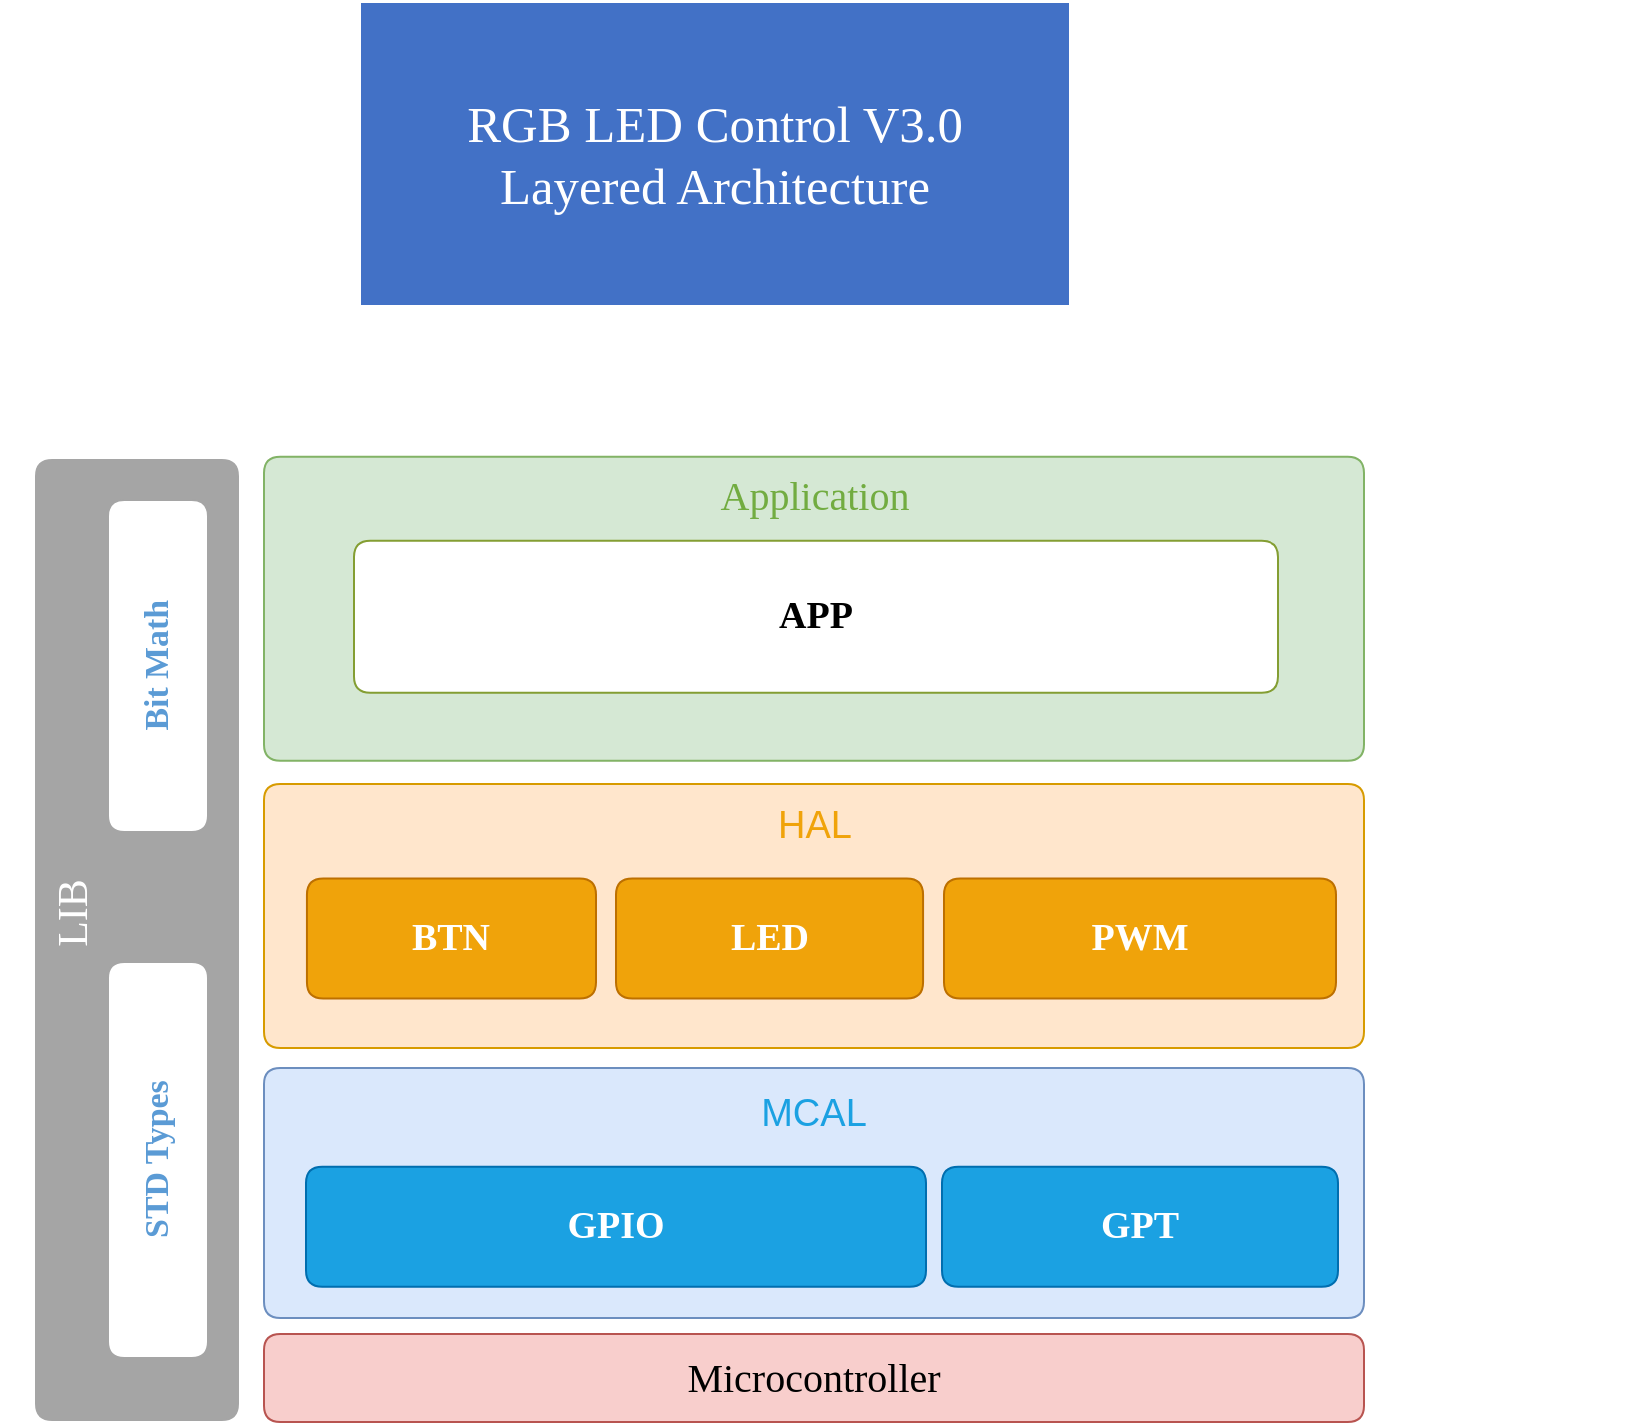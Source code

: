 <mxfile version="21.5.0" type="device">
  <diagram name="Page-1" id="jOTbS239regMLlkqWPYL">
    <mxGraphModel dx="1450" dy="2221" grid="0" gridSize="10" guides="1" tooltips="1" connect="1" arrows="1" fold="1" page="0" pageScale="1" pageWidth="850" pageHeight="1100" math="0" shadow="0">
      <root>
        <mxCell id="0" />
        <mxCell id="1" parent="0" />
        <mxCell id="x1LBng_5WOXiY_3KLzgl-1" value="&lt;font style=&quot;font-weight: normal; font-size: 20px;&quot; color=&quot;#000000&quot;&gt;Microcontroller&lt;/font&gt;" style="vsdxID=95;fillColor=#f8cecc;shape=stencil(nZCxDsIwDES/xitKk6V7KT/AF0TUEIuQVGmgwNeT9kCqOjB0s++efdKRaQZneyathpzilUfpsiOzJ60lOE6Sy0SmJdOcY+JLivfQYe9tIbWaFe5wU020VjadjvJmaPWu0jV0HN7iYwp8wlawXt8HCvsBqJewQH/mJvgPuhFcxZdhrgRlifdodOmvKywS6jftBw==);strokeColor=#b85450;spacingTop=-1;spacingBottom=-1;spacingLeft=-1;spacingRight=-1;points=[[0,0.75,0],[0,0.5,0],[0,0.25,0],[0.25,0,0],[0.5,0,0],[0.75,0,0],[1,0.25,0],[1,0.5,0],[1,0.75,0],[0.75,1,0],[0.5,1,0],[0.25,1,0]];labelBackgroundColor=none;rounded=1;html=1;whiteSpace=wrap;fontFamily=Calibri;fontSize=19;fontStyle=1;fontColor=#FFFFFF;" parent="1" vertex="1">
          <mxGeometry x="-65" y="-645" width="550" height="44" as="geometry" />
        </mxCell>
        <UserObject label="" BpmnName="MCAL" tags="Flowchart" id="x1LBng_5WOXiY_3KLzgl-2">
          <mxCell style="vsdxID=815;fillColor=none;gradientColor=none;strokeColor=none;spacingTop=-1;spacingBottom=-1;spacingLeft=-1;spacingRight=-1;points=[[0,0.75,0],[0,0.5,0],[0,0.25,0],[0.25,0,0],[0.5,0,0],[0.75,0,0],[1,0.25,0],[1,0.5,0],[1,0.75,0],[0.75,1,0],[0.5,1,0],[0.25,1,0]];labelBackgroundColor=none;rounded=1;html=1;whiteSpace=wrap;fontFamily=Calibri;fontSize=19;fontStyle=1;fontColor=#FFFFFF;" parent="1" vertex="1">
            <mxGeometry x="-65" y="-778" width="649.0" height="125" as="geometry" />
          </mxCell>
        </UserObject>
        <mxCell id="x1LBng_5WOXiY_3KLzgl-3" style="vsdxID=816;fillColor=#dae8fc;shape=stencil(nZCxDsIwDES/xitKk6V7KT/AF0TUEIuQVGmgwNeT9kCqOjB0s++efdKRaQZneyathpzilUfpsiOzJ60lOE6Sy0SmJdOcY+JLivfQYe9tIbWaFe5wU020VjadjvJmaPWu0jV0HN7iYwp8wlawXt8HCvsBqJewQH/mJvgPuhFcxZdhrgRlifdodOmvKywS6jftBw==);strokeColor=#6c8ebf;spacingTop=-1;spacingBottom=-1;spacingLeft=-1;spacingRight=-1;points=[[0,0.75,0],[0,0.5,0],[0,0.25,0],[0.25,0,0],[0.5,0,0],[0.75,0,0],[1,0.25,0],[1,0.5,0],[1,0.75,0],[0.75,1,0],[0.5,1,0],[0.25,1,0]];labelBackgroundColor=none;rounded=1;html=1;whiteSpace=wrap;fontFamily=Calibri;fontSize=19;fontStyle=1;fontColor=#FFFFFF;" parent="x1LBng_5WOXiY_3KLzgl-2" vertex="1">
          <mxGeometry width="550" height="125" as="geometry" />
        </mxCell>
        <mxCell id="x1LBng_5WOXiY_3KLzgl-4" value="&lt;div style=&quot;font-size: 19px;&quot;&gt;&lt;/div&gt;" style="verticalAlign=middle;align=center;overflow=width;vsdxID=820;fillColor=none;gradientColor=none;strokeColor=none;strokeWidth=2;spacingTop=-3;spacingBottom=-3;spacingLeft=-3;spacingRight=-3;points=[[0,0.75,0],[0,0.5,0],[0,0.25,0],[0.25,0,0],[0.5,0,0],[0.75,0,0],[1,0.25,0],[1,0.5,0],[1,0.75,0],[0.75,1,0],[0.5,1,0],[0.25,1,0]];labelBackgroundColor=none;rounded=0;html=1;whiteSpace=wrap;fontFamily=Calibri;fontSize=19;fontStyle=1;fontColor=#FFFFFF;" parent="x1LBng_5WOXiY_3KLzgl-2" vertex="1">
          <mxGeometry x="275.996" y="109.375" width="15.942" height="12.5" as="geometry" />
        </mxCell>
        <mxCell id="x1LBng_5WOXiY_3KLzgl-5" value="&lt;div style=&quot;font-size: 19px;&quot;&gt;&lt;/div&gt;" style="verticalAlign=middle;align=center;overflow=width;vsdxID=828;fillColor=none;gradientColor=none;strokeColor=none;spacingTop=-1;spacingBottom=-1;spacingLeft=-1;spacingRight=-1;points=[[0,0.75,0],[0,0.5,0],[0,0.25,0],[0.25,0,0],[0.5,0,0],[0.75,0,0],[1,0.25,0],[1,0.5,0],[1,0.75,0],[0.75,1,0],[0.5,1,0],[0.25,1,0]];labelBackgroundColor=none;rounded=0;html=1;whiteSpace=wrap;fontFamily=Calibri;fontSize=19;fontStyle=1;fontColor=#FFFFFF;" parent="x1LBng_5WOXiY_3KLzgl-2" vertex="1">
          <mxGeometry x="4.982" y="3.906" width="13.949" height="10.938" as="geometry" />
        </mxCell>
        <mxCell id="x1LBng_5WOXiY_3KLzgl-6" value="&lt;div style=&quot;font-size: 19px;&quot;&gt;&lt;font style=&quot;font-size: 19px; direction: ltr; letter-spacing: 0px; line-height: 120%; opacity: 1;&quot;&gt;MCAL&lt;br style=&quot;font-size: 19px;&quot;&gt;&lt;/font&gt;&lt;/div&gt;" style="text;vsdxID=815;fillColor=none;gradientColor=none;strokeColor=none;spacingTop=-1;spacingBottom=-1;spacingLeft=-1;spacingRight=-1;points=[[0,0.75,0],[0,0.5,0],[0,0.25,0],[0.25,0,0],[0.5,0,0],[0.75,0,0],[1,0.25,0],[1,0.5,0],[1,0.75,0],[0.75,1,0],[0.5,1,0],[0.25,1,0]];labelBackgroundColor=none;rounded=1;html=1;whiteSpace=wrap;verticalAlign=top;align=center;overflow=width;;html=1;fontFamily=Calibri;fontSize=19;fontStyle=1;fontColor=#FFFFFF;" parent="x1LBng_5WOXiY_3KLzgl-2" vertex="1">
          <mxGeometry x="6.327" y="6.352" width="550.448" as="geometry" />
        </mxCell>
        <mxCell id="x1LBng_5WOXiY_3KLzgl-7" value="&lt;font style=&quot;font-size: 19px;&quot;&gt;MCAL&lt;/font&gt;" style="text;strokeColor=none;align=center;fillColor=none;html=1;verticalAlign=middle;whiteSpace=wrap;rounded=0;fontSize=16;fontColor=#1ba1e2;" parent="x1LBng_5WOXiY_3KLzgl-2" vertex="1">
          <mxGeometry x="245.105" y="10.938" width="59.783" height="23.438" as="geometry" />
        </mxCell>
        <UserObject label="" BpmnName="DIO" tags="Flowchart" id="x1LBng_5WOXiY_3KLzgl-43">
          <mxCell style="vsdxID=356;fillColor=none;gradientColor=none;strokeColor=none;spacingTop=-1;spacingBottom=-1;spacingLeft=-1;spacingRight=-1;points=[[0,0.75,0],[0,0.5,0],[0,0.25,0],[0.25,0,0],[0.5,0,0],[0.75,0,0],[1,0.25,0],[1,0.5,0],[1,0.75,0],[0.75,1,0],[0.5,1,0],[0.25,1,0]];labelBackgroundColor=none;rounded=1;html=1;whiteSpace=wrap;fontFamily=Calibri;fontSize=19;fontStyle=1;fontColor=#FFFFFF;" parent="x1LBng_5WOXiY_3KLzgl-2" vertex="1">
            <mxGeometry x="21" y="49.37" width="310" height="60" as="geometry" />
          </mxCell>
        </UserObject>
        <mxCell id="x1LBng_5WOXiY_3KLzgl-44" value="GPIO" style="vsdxID=357;fillColor=#1ba1e2;shape=stencil(nZCxDsIwDES/xitKk6V7KT/AF0TUEIuQVGmgwNeT9kCqOjB0s++efdKRaQZneyathpzilUfpsiOzJ60lOE6Sy0SmJdOcY+JLivfQYe9tIbWaFe5wU020VjadjvJmaPWu0jV0HN7iYwp8wlawXt8HCvsBqJewQH/mJvgPuhFcxZdhrgRlifdodOmvKywS6jftBw==);strokeColor=#006EAF;spacingTop=-1;spacingBottom=-1;spacingLeft=-1;spacingRight=-1;points=[[0,0.75,0],[0,0.5,0],[0,0.25,0],[0.25,0,0],[0.5,0,0],[0.75,0,0],[1,0.25,0],[1,0.5,0],[1,0.75,0],[0.75,1,0],[0.5,1,0],[0.25,1,0]];labelBackgroundColor=none;rounded=1;html=1;whiteSpace=wrap;fontColor=#FFFFFF;fontFamily=Calibri;fontSize=19;fontStyle=1" parent="x1LBng_5WOXiY_3KLzgl-43" vertex="1">
          <mxGeometry width="310.0" height="60" as="geometry" />
        </mxCell>
        <mxCell id="x1LBng_5WOXiY_3KLzgl-45" value="&lt;div style=&quot;font-size: 19px;&quot;&gt;&lt;/div&gt;" style="verticalAlign=middle;align=center;overflow=width;vsdxID=361;fillColor=none;gradientColor=none;strokeColor=none;strokeWidth=2;spacingTop=-3;spacingBottom=-3;spacingLeft=-3;spacingRight=-3;points=[[0,0.75,0],[0,0.5,0],[0,0.25,0],[0.25,0,0],[0.5,0,0],[0.75,0,0],[1,0.25,0],[1,0.5,0],[1,0.75,0],[0.75,1,0],[0.5,1,0],[0.25,1,0]];labelBackgroundColor=none;rounded=0;html=1;whiteSpace=wrap;fontFamily=Calibri;fontSize=19;fontStyle=1;fontColor=#FFFFFF;" parent="x1LBng_5WOXiY_3KLzgl-43" vertex="1">
          <mxGeometry x="156.36" y="44.211" width="21.754" height="12.632" as="geometry" />
        </mxCell>
        <mxCell id="x1LBng_5WOXiY_3KLzgl-46" value="&lt;div style=&quot;font-size: 19px;&quot;&gt;&lt;/div&gt;" style="verticalAlign=middle;align=center;overflow=width;vsdxID=369;fillColor=none;gradientColor=none;strokeColor=none;spacingTop=-1;spacingBottom=-1;spacingLeft=-1;spacingRight=-1;points=[[0,0.75,0],[0,0.5,0],[0,0.25,0],[0.25,0,0],[0.5,0,0],[0.75,0,0],[1,0.25,0],[1,0.5,0],[1,0.75,0],[0.75,1,0],[0.5,1,0],[0.25,1,0]];labelBackgroundColor=none;rounded=0;html=1;whiteSpace=wrap;fontFamily=Calibri;fontSize=19;fontStyle=1;fontColor=#FFFFFF;" parent="x1LBng_5WOXiY_3KLzgl-43" vertex="1">
          <mxGeometry x="6.798" y="3.947" width="19.035" height="11.053" as="geometry" />
        </mxCell>
        <mxCell id="x1LBng_5WOXiY_3KLzgl-47" value="&lt;div style=&quot;font-size: 19px;&quot;&gt;&lt;font style=&quot;font-size: 19px; direction: ltr; letter-spacing: 0px; line-height: 120%; opacity: 1;&quot;&gt;&lt;span style=&quot;font-size: 19px;&quot;&gt;DIO&lt;br style=&quot;font-size: 19px;&quot;&gt;&lt;/span&gt;&lt;/font&gt;&lt;/div&gt;" style="text;vsdxID=356;fillColor=none;gradientColor=none;strokeColor=none;spacingTop=-1;spacingBottom=-1;spacingLeft=-1;spacingRight=-1;points=[[0,0.75,0],[0,0.5,0],[0,0.25,0],[0.25,0,0],[0.5,0,0],[0.75,0,0],[1,0.25,0],[1,0.5,0],[1,0.75,0],[0.75,1,0],[0.5,1,0],[0.25,1,0]];labelBackgroundColor=none;rounded=1;html=1;whiteSpace=wrap;verticalAlign=middle;align=center;overflow=width;;html=1;fontFamily=Calibri;fontSize=19;fontStyle=1;fontColor=#FFFFFF;" parent="x1LBng_5WOXiY_3KLzgl-43" vertex="1">
          <mxGeometry y="29.921" width="310.816" as="geometry" />
        </mxCell>
        <mxCell id="MTzdSlFnS4zeZxhy0lrs-1" value="GPT" style="vsdxID=357;fillColor=#1ba1e2;shape=stencil(nZCxDsIwDES/xitKk6V7KT/AF0TUEIuQVGmgwNeT9kCqOjB0s++efdKRaQZneyathpzilUfpsiOzJ60lOE6Sy0SmJdOcY+JLivfQYe9tIbWaFe5wU020VjadjvJmaPWu0jV0HN7iYwp8wlawXt8HCvsBqJewQH/mJvgPuhFcxZdhrgRlifdodOmvKywS6jftBw==);strokeColor=#006EAF;spacingTop=-1;spacingBottom=-1;spacingLeft=-1;spacingRight=-1;points=[[0,0.75,0],[0,0.5,0],[0,0.25,0],[0.25,0,0],[0.5,0,0],[0.75,0,0],[1,0.25,0],[1,0.5,0],[1,0.75,0],[0.75,1,0],[0.5,1,0],[0.25,1,0]];labelBackgroundColor=none;rounded=1;html=1;whiteSpace=wrap;fontColor=#FFFFFF;fontFamily=Calibri;fontSize=19;fontStyle=1" parent="x1LBng_5WOXiY_3KLzgl-2" vertex="1">
          <mxGeometry x="339" y="49.38" width="198" height="60" as="geometry" />
        </mxCell>
        <UserObject label="&lt;div style=&quot;font-size: 1px&quot;&gt;&lt;font style=&quot;font-size:25.4px;font-family:Calibri;color:#ffffff;direction:ltr;letter-spacing:0px;line-height:120%;opacity:1&quot;&gt;RGB LED Control V3.0&lt;/font&gt;&lt;/div&gt;&lt;div style=&quot;font-size: 1px&quot;&gt;&lt;font style=&quot;font-size:25.4px;font-family:Calibri;color:#ffffff;direction:ltr;letter-spacing:0px;line-height:120%;opacity:1&quot;&gt;Layered Architecture&lt;/font&gt;&lt;/div&gt;" tags="Background" id="x1LBng_5WOXiY_3KLzgl-8">
          <mxCell style="verticalAlign=middle;align=center;overflow=width;vsdxID=47;fillColor=#4271c6;gradientColor=none;shape=stencil(nZBLDoAgDERP0z3SIyjew0SURgSD+Lu9kMZoXLhwN9O+tukAlrNpJg1SzDH4QW/URgNYgZTkjA4UkwJUgGXng+6DX1zLfmoymdXo17xh5zmRJ6Q42BWCfc2oJfdAr+Yv+AP9Cb7OJ3H/2JG1HNGz/84klThPVCc=);strokeColor=#ffffff;points=[];labelBackgroundColor=none;rounded=0;html=1;whiteSpace=wrap;" parent="1" vertex="1">
            <mxGeometry x="-17" y="-1311" width="355" height="152" as="geometry" />
          </mxCell>
        </UserObject>
        <UserObject label="" BpmnName="Application" tags="Flowchart" id="x1LBng_5WOXiY_3KLzgl-9">
          <mxCell style="vsdxID=71;fillColor=none;gradientColor=none;strokeColor=none;spacingTop=-1;spacingBottom=-1;spacingLeft=-1;spacingRight=-1;points=[[0,0.75,0],[0,0.5,0],[0,0.25,0],[0.25,0,0],[0.5,0,0],[0.75,0,0],[1,0.25,0],[1,0.5,0],[1,0.75,0],[0.75,1,0],[0.5,1,0],[0.25,1,0]];labelBackgroundColor=none;rounded=1;html=1;whiteSpace=wrap;fontFamily=Calibri;fontSize=19;fontStyle=1;fontColor=#FFFFFF;" parent="1" vertex="1">
            <mxGeometry x="-65" y="-1083.6" width="550" height="152" as="geometry" />
          </mxCell>
        </UserObject>
        <mxCell id="x1LBng_5WOXiY_3KLzgl-10" style="vsdxID=72;fillColor=#d5e8d4;shape=stencil(nZCxDsIwDES/xitKk6V7KT/AF0TUEIuQVGmgwNeT9kCqOjB0s++efdKRaQZneyathpzilUfpsiOzJ60lOE6Sy0SmJdOcY+JLivfQYe9tIbWaFe5wU020VjadjvJmaPWu0jV0HN7iYwp8wlawXt8HCvsBqJewQH/mJvgPuhFcxZdhrgRlifdodOmvKywS6jftBw==);strokeColor=#82b366;spacingTop=-1;spacingBottom=-1;spacingLeft=-1;spacingRight=-1;points=[[0,0.75,0],[0,0.5,0],[0,0.25,0],[0.25,0,0],[0.5,0,0],[0.75,0,0],[1,0.25,0],[1,0.5,0],[1,0.75,0],[0.75,1,0],[0.5,1,0],[0.25,1,0]];labelBackgroundColor=none;rounded=1;html=1;whiteSpace=wrap;fontFamily=Calibri;fontSize=19;fontStyle=1;fontColor=#FFFFFF;" parent="x1LBng_5WOXiY_3KLzgl-9" vertex="1">
          <mxGeometry width="550" height="152" as="geometry" />
        </mxCell>
        <mxCell id="x1LBng_5WOXiY_3KLzgl-11" value="&lt;div style=&quot;font-size: 19px;&quot;&gt;&lt;/div&gt;" style="verticalAlign=middle;align=center;overflow=width;vsdxID=76;fillColor=none;gradientColor=none;strokeColor=none;strokeWidth=2;spacingTop=-3;spacingBottom=-3;spacingLeft=-3;spacingRight=-3;points=[[0,0.75,0],[0,0.5,0],[0,0.25,0],[0.25,0,0],[0.5,0,0],[0.75,0,0],[1,0.25,0],[1,0.5,0],[1,0.75,0],[0.75,1,0],[0.5,1,0],[0.25,1,0]];labelBackgroundColor=none;rounded=0;html=1;whiteSpace=wrap;fontFamily=Calibri;fontSize=19;fontStyle=1;fontColor=#FFFFFF;" parent="x1LBng_5WOXiY_3KLzgl-9" vertex="1">
          <mxGeometry x="275.996" y="132" width="15.942" height="16" as="geometry" />
        </mxCell>
        <mxCell id="x1LBng_5WOXiY_3KLzgl-12" value="&lt;div style=&quot;font-size: 19px;&quot;&gt;&lt;/div&gt;" style="verticalAlign=middle;align=center;overflow=width;vsdxID=84;fillColor=none;gradientColor=none;strokeColor=none;spacingTop=-1;spacingBottom=-1;spacingLeft=-1;spacingRight=-1;points=[[0,0.75,0],[0,0.5,0],[0,0.25,0],[0.25,0,0],[0.5,0,0],[0.75,0,0],[1,0.25,0],[1,0.5,0],[1,0.75,0],[0.75,1,0],[0.5,1,0],[0.25,1,0]];labelBackgroundColor=none;rounded=0;html=1;whiteSpace=wrap;fontFamily=Calibri;fontSize=19;fontStyle=1;fontColor=#FFFFFF;" parent="x1LBng_5WOXiY_3KLzgl-9" vertex="1">
          <mxGeometry x="4.982" y="5" width="13.949" height="14" as="geometry" />
        </mxCell>
        <mxCell id="x1LBng_5WOXiY_3KLzgl-13" value="&lt;div style=&quot;font-size: 19px;&quot;&gt;&lt;font style=&quot;font-size: 19px; direction: ltr; letter-spacing: 0px; line-height: 120%; opacity: 1;&quot;&gt;Application&lt;br style=&quot;font-size: 19px;&quot;&gt;&lt;/font&gt;&lt;/div&gt;" style="text;vsdxID=71;fillColor=none;gradientColor=none;strokeColor=none;spacingTop=-1;spacingBottom=-1;spacingLeft=-1;spacingRight=-1;points=[[0,0.75,0],[0,0.5,0],[0,0.25,0],[0.25,0,0],[0.5,0,0],[0.75,0,0],[1,0.25,0],[1,0.5,0],[1,0.75,0],[0.75,1,0],[0.5,1,0],[0.25,1,0]];labelBackgroundColor=none;rounded=1;html=1;whiteSpace=wrap;verticalAlign=top;align=center;overflow=width;;html=1;fontFamily=Calibri;fontSize=19;fontStyle=1;fontColor=#FFFFFF;" parent="x1LBng_5WOXiY_3KLzgl-9" vertex="1">
          <mxGeometry y="-0.4" width="550.448" as="geometry" />
        </mxCell>
        <mxCell id="x1LBng_5WOXiY_3KLzgl-14" value="&lt;font color=&quot;#72ac41&quot; style=&quot;font-size: 20px; font-weight: normal;&quot;&gt;Application&lt;/font&gt;" style="text;strokeColor=none;fillColor=none;html=1;align=center;verticalAlign=middle;whiteSpace=wrap;rounded=0;fontSize=19;fontColor=#FFFFFF;fontFamily=Calibri;fontStyle=1" parent="x1LBng_5WOXiY_3KLzgl-9" vertex="1">
          <mxGeometry x="224.683" y="5" width="100.634" height="30" as="geometry" />
        </mxCell>
        <UserObject label="" BpmnName="ECUAL" tags="Flowchart" id="x1LBng_5WOXiY_3KLzgl-15">
          <mxCell style="vsdxID=140;fillColor=none;gradientColor=none;strokeColor=none;spacingTop=-1;spacingBottom=-1;spacingLeft=-1;spacingRight=-1;points=[[0,0.75,0],[0,0.5,0],[0,0.25,0],[0.25,0,0],[0.5,0,0],[0.75,0,0],[1,0.25,0],[1,0.5,0],[1,0.75,0],[0.75,1,0],[0.5,1,0],[0.25,1,0]];labelBackgroundColor=none;rounded=1;html=1;whiteSpace=wrap;fontFamily=Calibri;fontSize=19;fontStyle=1;fontColor=#FFFFFF;" parent="1" vertex="1">
            <mxGeometry x="-65" y="-921" width="589.998" height="133" as="geometry" />
          </mxCell>
        </UserObject>
        <mxCell id="x1LBng_5WOXiY_3KLzgl-16" style="vsdxID=141;fillColor=#ffe6cc;shape=stencil(nZCxDsIwDES/xitKk6V7KT/AF0TUEIuQVGmgwNeT9kCqOjB0s++efdKRaQZneyathpzilUfpsiOzJ60lOE6Sy0SmJdOcY+JLivfQYe9tIbWaFe5wU020VjadjvJmaPWu0jV0HN7iYwp8wlawXt8HCvsBqJewQH/mJvgPuhFcxZdhrgRlifdodOmvKywS6jftBw==);strokeColor=#d79b00;spacingTop=-1;spacingBottom=-1;spacingLeft=-1;spacingRight=-1;points=[[0,0.75,0],[0,0.5,0],[0,0.25,0],[0.25,0,0],[0.5,0,0],[0.75,0,0],[1,0.25,0],[1,0.5,0],[1,0.75,0],[0.75,1,0],[0.5,1,0],[0.25,1,0]];labelBackgroundColor=none;rounded=1;html=1;whiteSpace=wrap;fontFamily=Calibri;fontSize=19;fontStyle=1;fontColor=#FFFFFF;" parent="x1LBng_5WOXiY_3KLzgl-15" vertex="1">
          <mxGeometry y="1" width="550" height="132" as="geometry" />
        </mxCell>
        <mxCell id="x1LBng_5WOXiY_3KLzgl-17" value="&lt;div style=&quot;font-size: 19px;&quot;&gt;&lt;/div&gt;" style="verticalAlign=middle;align=center;overflow=width;vsdxID=145;fillColor=none;gradientColor=none;strokeColor=none;strokeWidth=2;spacingTop=-3;spacingBottom=-3;spacingLeft=-3;spacingRight=-3;points=[[0,0.75,0],[0,0.5,0],[0,0.25,0],[0.25,0,0],[0.5,0,0],[0.75,0,0],[1,0.25,0],[1,0.5,0],[1,0.75,0],[0.75,1,0],[0.5,1,0],[0.25,1,0]];labelBackgroundColor=none;rounded=0;html=1;whiteSpace=wrap;fontFamily=Calibri;fontSize=19;fontStyle=1;fontColor=#FFFFFF;" parent="x1LBng_5WOXiY_3KLzgl-15" vertex="1">
          <mxGeometry x="275.996" y="116.375" width="15.942" height="13.3" as="geometry" />
        </mxCell>
        <mxCell id="x1LBng_5WOXiY_3KLzgl-18" value="&lt;div style=&quot;font-size: 19px;&quot;&gt;&lt;/div&gt;" style="verticalAlign=middle;align=center;overflow=width;vsdxID=153;fillColor=none;gradientColor=none;strokeColor=none;spacingTop=-1;spacingBottom=-1;spacingLeft=-1;spacingRight=-1;points=[[0,0.75,0],[0,0.5,0],[0,0.25,0],[0.25,0,0],[0.5,0,0],[0.75,0,0],[1,0.25,0],[1,0.5,0],[1,0.75,0],[0.75,1,0],[0.5,1,0],[0.25,1,0]];labelBackgroundColor=none;rounded=0;html=1;whiteSpace=wrap;fontFamily=Calibri;fontSize=19;fontStyle=1;fontColor=#FFFFFF;" parent="x1LBng_5WOXiY_3KLzgl-15" vertex="1">
          <mxGeometry x="4.982" y="4.156" width="13.949" height="11.638" as="geometry" />
        </mxCell>
        <mxCell id="x1LBng_5WOXiY_3KLzgl-19" value="&lt;div style=&quot;font-size: 1px&quot;&gt;&lt;font style=&quot;font-size:19.76px;font-family:Calibri;color:#615884;direction:ltr;letter-spacing:0px;line-height:120%;opacity:1&quot;&gt;ECUAL&lt;br/&gt;&lt;/font&gt;&lt;/div&gt;" style="text;vsdxID=140;fillColor=none;gradientColor=none;strokeColor=none;spacingTop=-1;spacingBottom=-1;spacingLeft=-1;spacingRight=-1;points=[[0,0.75,0],[0,0.5,0],[0,0.25,0],[0.25,0,0],[0.5,0,0],[0.75,0,0],[1,0.25,0],[1,0.5,0],[1,0.75,0],[0.75,1,0],[0.5,1,0],[0.25,1,0]];labelBackgroundColor=none;rounded=1;html=1;whiteSpace=wrap;verticalAlign=top;align=center;overflow=width;;html=1;" parent="x1LBng_5WOXiY_3KLzgl-15" vertex="1">
          <mxGeometry x="142.362" y="5.877" width="550.448" as="geometry" />
        </mxCell>
        <mxCell id="x1LBng_5WOXiY_3KLzgl-20" value="&lt;font color=&quot;#f0a30a&quot; style=&quot;font-size: 19px;&quot;&gt;HAL&lt;/font&gt;" style="text;strokeColor=none;align=center;fillColor=none;html=1;verticalAlign=middle;whiteSpace=wrap;rounded=0;fontSize=16;" parent="x1LBng_5WOXiY_3KLzgl-15" vertex="1">
          <mxGeometry x="230.663" y="10.004" width="88.678" height="24.938" as="geometry" />
        </mxCell>
        <UserObject label="BT" BpmnName="LCD" tags="Flowchart" id="x1LBng_5WOXiY_3KLzgl-56">
          <mxCell style="vsdxID=591;fillColor=none;gradientColor=none;strokeColor=none;spacingTop=-1;spacingBottom=-1;spacingLeft=-1;spacingRight=-1;points=[[0,0.75,0],[0,0.5,0],[0,0.25,0],[0.25,0,0],[0.5,0,0],[0.75,0,0],[1,0.25,0],[1,0.5,0],[1,0.75,0],[0.75,1,0],[0.5,1,0],[0.25,1,0]];labelBackgroundColor=none;rounded=1;html=1;whiteSpace=wrap;fontFamily=Calibri;fontSize=19;fontStyle=1;fontColor=#FFFFFF;" parent="x1LBng_5WOXiY_3KLzgl-15" vertex="1">
            <mxGeometry x="21.47" y="48.21" width="144.53" height="60" as="geometry" />
          </mxCell>
        </UserObject>
        <mxCell id="x1LBng_5WOXiY_3KLzgl-57" value="BTN" style="vsdxID=592;fillColor=#f0a30a;shape=stencil(nZCxDsIwDES/xitKk6V7KT/AF0TUEIuQVGmgwNeT9kCqOjB0s++efdKRaQZneyathpzilUfpsiOzJ60lOE6Sy0SmJdOcY+JLivfQYe9tIbWaFe5wU020VjadjvJmaPWu0jV0HN7iYwp8wlawXt8HCvsBqJewQH/mJvgPuhFcxZdhrgRlifdodOmvKywS6jftBw==);strokeColor=#BD7000;spacingTop=-1;spacingBottom=-1;spacingLeft=-1;spacingRight=-1;points=[[0,0.75,0],[0,0.5,0],[0,0.25,0],[0.25,0,0],[0.5,0,0],[0.75,0,0],[1,0.25,0],[1,0.5,0],[1,0.75,0],[0.75,1,0],[0.5,1,0],[0.25,1,0]];labelBackgroundColor=none;rounded=1;html=1;whiteSpace=wrap;fontColor=#FFFFFF;fontFamily=Calibri;fontSize=19;fontStyle=1" parent="x1LBng_5WOXiY_3KLzgl-56" vertex="1">
          <mxGeometry width="144.53" height="60" as="geometry" />
        </mxCell>
        <mxCell id="x1LBng_5WOXiY_3KLzgl-59" value="&lt;div style=&quot;font-size: 19px;&quot;&gt;&lt;/div&gt;" style="verticalAlign=middle;align=center;overflow=width;vsdxID=604;fillColor=none;gradientColor=none;strokeColor=none;spacingTop=-1;spacingBottom=-1;spacingLeft=-1;spacingRight=-1;points=[[0,0.75,0],[0,0.5,0],[0,0.25,0],[0.25,0,0],[0.5,0,0],[0.75,0,0],[1,0.25,0],[1,0.5,0],[1,0.75,0],[0.75,1,0],[0.5,1,0],[0.25,1,0]];labelBackgroundColor=none;rounded=0;html=1;whiteSpace=wrap;fontFamily=Calibri;fontSize=19;fontStyle=1;fontColor=#FFFFFF;" parent="x1LBng_5WOXiY_3KLzgl-56" vertex="1">
          <mxGeometry x="4.818" y="3.947" width="13.489" height="11.053" as="geometry" />
        </mxCell>
        <mxCell id="x1LBng_5WOXiY_3KLzgl-60" value="&lt;div style=&quot;font-size: 19px;&quot;&gt;&lt;font style=&quot;font-size: 19px; direction: ltr; letter-spacing: 0px; line-height: 120%; opacity: 1;&quot;&gt;&lt;span style=&quot;font-size: 19px;&quot;&gt;LCD&lt;br style=&quot;font-size: 19px;&quot;&gt;&lt;/span&gt;&lt;/font&gt;&lt;/div&gt;" style="text;vsdxID=591;fillColor=none;gradientColor=none;strokeColor=none;spacingTop=-1;spacingBottom=-1;spacingLeft=-1;spacingRight=-1;points=[[0,0.75,0],[0,0.5,0],[0,0.25,0],[0.25,0,0],[0.5,0,0],[0.75,0,0],[1,0.25,0],[1,0.5,0],[1,0.75,0],[0.75,1,0],[0.5,1,0],[0.25,1,0]];labelBackgroundColor=none;rounded=1;html=1;whiteSpace=wrap;verticalAlign=middle;align=center;overflow=width;;html=1;fontFamily=Calibri;fontSize=19;fontStyle=1;fontColor=#FFFFFF;" parent="x1LBng_5WOXiY_3KLzgl-56" vertex="1">
          <mxGeometry y="29.921" width="145.31" as="geometry" />
        </mxCell>
        <mxCell id="x1LBng_5WOXiY_3KLzgl-67" value="LED" style="vsdxID=862;fillColor=#f0a30a;shape=stencil(nZCxDsIwDES/xitKk6V7KT/AF0TUEIuQVGmgwNeT9kCqOjB0s++efdKRaQZneyathpzilUfpsiOzJ60lOE6Sy0SmJdOcY+JLivfQYe9tIbWaFe5wU020VjadjvJmaPWu0jV0HN7iYwp8wlawXt8HCvsBqJewQH/mJvgPuhFcxZdhrgRlifdodOmvKywS6jftBw==);strokeColor=#BD7000;spacingTop=-1;spacingBottom=-1;spacingLeft=-1;spacingRight=-1;points=[[0,0.75,0],[0,0.5,0],[0,0.25,0],[0.25,0,0],[0.5,0,0],[0.75,0,0],[1,0.25,0],[1,0.5,0],[1,0.75,0],[0.75,1,0],[0.5,1,0],[0.25,1,0]];labelBackgroundColor=none;rounded=1;html=1;whiteSpace=wrap;fontColor=#FFFFFF;fontFamily=Calibri;fontSize=19;fontStyle=1" parent="x1LBng_5WOXiY_3KLzgl-15" vertex="1">
          <mxGeometry x="176" y="48.21" width="153.54" height="60" as="geometry" />
        </mxCell>
        <UserObject label="" BpmnName="BUZZER" tags="Flowchart" id="e9QBbQX_372y5hk5GC4U-6">
          <mxCell style="vsdxID=861;fillColor=none;gradientColor=none;strokeColor=none;spacingTop=-1;spacingBottom=-1;spacingLeft=-1;spacingRight=-1;points=[[0,0.75,0],[0,0.5,0],[0,0.25,0],[0.25,0,0],[0.5,0,0],[0.75,0,0],[1,0.25,0],[1,0.5,0],[1,0.75,0],[0.75,1,0],[0.5,1,0],[0.25,1,0]];labelBackgroundColor=none;rounded=1;html=1;whiteSpace=wrap;fontFamily=Calibri;fontSize=19;fontStyle=1;fontColor=#FFFFFF;" parent="x1LBng_5WOXiY_3KLzgl-15" vertex="1">
            <mxGeometry x="340" y="48.21" width="196" height="60" as="geometry" />
          </mxCell>
        </UserObject>
        <mxCell id="e9QBbQX_372y5hk5GC4U-7" value="PWM" style="vsdxID=862;fillColor=#f0a30a;shape=stencil(nZCxDsIwDES/xitKk6V7KT/AF0TUEIuQVGmgwNeT9kCqOjB0s++efdKRaQZneyathpzilUfpsiOzJ60lOE6Sy0SmJdOcY+JLivfQYe9tIbWaFe5wU020VjadjvJmaPWu0jV0HN7iYwp8wlawXt8HCvsBqJewQH/mJvgPuhFcxZdhrgRlifdodOmvKywS6jftBw==);strokeColor=#BD7000;spacingTop=-1;spacingBottom=-1;spacingLeft=-1;spacingRight=-1;points=[[0,0.75,0],[0,0.5,0],[0,0.25,0],[0.25,0,0],[0.5,0,0],[0.75,0,0],[1,0.25,0],[1,0.5,0],[1,0.75,0],[0.75,1,0],[0.5,1,0],[0.25,1,0]];labelBackgroundColor=none;rounded=1;html=1;whiteSpace=wrap;fontColor=#FFFFFF;fontFamily=Calibri;fontSize=19;fontStyle=1" parent="e9QBbQX_372y5hk5GC4U-6" vertex="1">
          <mxGeometry width="196" height="60" as="geometry" />
        </mxCell>
        <mxCell id="e9QBbQX_372y5hk5GC4U-8" value="&lt;div style=&quot;font-size: 19px;&quot;&gt;&lt;/div&gt;" style="verticalAlign=middle;align=center;overflow=width;vsdxID=866;fillColor=none;gradientColor=none;strokeColor=none;strokeWidth=2;spacingTop=-3;spacingBottom=-3;spacingLeft=-3;spacingRight=-3;points=[[0,0.75,0],[0,0.5,0],[0,0.25,0],[0.25,0,0],[0.5,0,0],[0.75,0,0],[1,0.25,0],[1,0.5,0],[1,0.75,0],[0.75,1,0],[0.5,1,0],[0.25,1,0]];labelBackgroundColor=none;rounded=0;html=1;whiteSpace=wrap;fontFamily=Calibri;fontSize=19;fontStyle=1;fontColor=#FFFFFF;" parent="e9QBbQX_372y5hk5GC4U-6" vertex="1">
          <mxGeometry x="100.13" y="44.211" width="34.087" height="12.632" as="geometry" />
        </mxCell>
        <mxCell id="e9QBbQX_372y5hk5GC4U-9" value="&lt;div style=&quot;font-size: 19px;&quot;&gt;&lt;/div&gt;" style="verticalAlign=middle;align=center;overflow=width;vsdxID=874;fillColor=none;gradientColor=none;strokeColor=none;spacingTop=-1;spacingBottom=-1;spacingLeft=-1;spacingRight=-1;points=[[0,0.75,0],[0,0.5,0],[0,0.25,0],[0.25,0,0],[0.5,0,0],[0.75,0,0],[1,0.25,0],[1,0.5,0],[1,0.75,0],[0.75,1,0],[0.5,1,0],[0.25,1,0]];labelBackgroundColor=none;rounded=0;html=1;whiteSpace=wrap;fontFamily=Calibri;fontSize=19;fontStyle=1;fontColor=#FFFFFF;" parent="e9QBbQX_372y5hk5GC4U-6" vertex="1">
          <mxGeometry x="10.652" y="3.947" width="29.826" height="11.053" as="geometry" />
        </mxCell>
        <mxCell id="e9QBbQX_372y5hk5GC4U-10" value="&lt;div style=&quot;font-size: 19px;&quot;&gt;&lt;font style=&quot;font-size: 19px; direction: ltr; letter-spacing: 0px; line-height: 120%; opacity: 1;&quot;&gt;&lt;span style=&quot;font-size: 19px;&quot;&gt;`&lt;/span&gt;&lt;/font&gt;&lt;/div&gt;" style="text;vsdxID=861;fillColor=none;gradientColor=none;strokeColor=none;spacingTop=-1;spacingBottom=-1;spacingLeft=-1;spacingRight=-1;points=[[0,0.75,0],[0,0.5,0],[0,0.25,0],[0.25,0,0],[0.5,0,0],[0.75,0,0],[1,0.25,0],[1,0.5,0],[1,0.75,0],[0.75,1,0],[0.5,1,0],[0.25,1,0]];labelBackgroundColor=none;rounded=1;html=1;whiteSpace=wrap;verticalAlign=middle;align=center;overflow=width;;html=1;fontFamily=Calibri;fontSize=19;fontStyle=1;fontColor=#FFFFFF;" parent="e9QBbQX_372y5hk5GC4U-6" vertex="1">
          <mxGeometry y="29.921" width="196.17" as="geometry" />
        </mxCell>
        <UserObject label="" BpmnName="APP" tags="Flowchart" id="x1LBng_5WOXiY_3KLzgl-21">
          <mxCell style="vsdxID=163;fillColor=none;gradientColor=none;strokeColor=none;spacingTop=-1;spacingBottom=-1;spacingLeft=-1;spacingRight=-1;points=[[0.14,1,0]];labelBackgroundColor=none;rounded=1;html=1;whiteSpace=wrap;fontFamily=Calibri;fontSize=19;fontStyle=1;fontColor=#FFFFFF;" parent="1" vertex="1">
            <mxGeometry x="-20" y="-1041.6" width="462" height="76" as="geometry" />
          </mxCell>
        </UserObject>
        <mxCell id="x1LBng_5WOXiY_3KLzgl-22" value="&lt;font color=&quot;#000000&quot;&gt;APP&lt;/font&gt;" style="vsdxID=164;fillColor=#ffffff;gradientColor=none;shape=stencil(nZCxDsIwDES/xitKk6V7KT/AF0TUEIuQVGmgwNeT9kCqOjB0s++efdKRaQZneyathpzilUfpsiOzJ60lOE6Sy0SmJdOcY+JLivfQYe9tIbWaFe5wU020VjadjvJmaPWu0jV0HN7iYwp8wlawXt8HCvsBqJewQH/mJvgPuhFcxZdhrgRlifdodOmvKywS6jftBw==);strokeColor=#849e33;spacingTop=-1;spacingBottom=-1;spacingLeft=-1;spacingRight=-1;points=[[0,0.75,0],[0,0.5,0],[0,0.25,0],[0.25,0,0],[0.5,0,0],[0.75,0,0],[1,0.25,0],[1,0.5,0],[1,0.75,0],[0.75,1,0],[0.5,1,0],[0.25,1,0]];labelBackgroundColor=none;rounded=1;html=1;whiteSpace=wrap;fontFamily=Calibri;fontSize=19;fontStyle=1;fontColor=#FFFFFF;" parent="x1LBng_5WOXiY_3KLzgl-21" vertex="1">
          <mxGeometry width="462" height="76" as="geometry" />
        </mxCell>
        <mxCell id="x1LBng_5WOXiY_3KLzgl-23" value="&lt;div style=&quot;font-size: 19px;&quot;&gt;&lt;/div&gt;" style="verticalAlign=middle;align=center;overflow=width;vsdxID=168;fillColor=none;gradientColor=none;strokeColor=none;strokeWidth=2;spacingTop=-3;spacingBottom=-3;spacingLeft=-3;spacingRight=-3;points=[[0,0.75,0],[0,0.5,0],[0,0.25,0],[0.25,0,0],[0.5,0,0],[0.75,0,0],[1,0.25,0],[1,0.5,0],[1,0.75,0],[0.75,1,0],[0.5,1,0],[0.25,1,0]];labelBackgroundColor=none;rounded=0;html=1;whiteSpace=wrap;fontFamily=Calibri;fontSize=19;fontStyle=1;fontColor=#FFFFFF;" parent="x1LBng_5WOXiY_3KLzgl-21" vertex="1">
          <mxGeometry x="232" y="56" width="16" height="16" as="geometry" />
        </mxCell>
        <mxCell id="x1LBng_5WOXiY_3KLzgl-24" value="&lt;div style=&quot;font-size: 19px;&quot;&gt;&lt;/div&gt;" style="verticalAlign=middle;align=center;overflow=width;vsdxID=176;fillColor=none;gradientColor=none;strokeColor=none;spacingTop=-1;spacingBottom=-1;spacingLeft=-1;spacingRight=-1;points=[[0,0.75,0],[0,0.5,0],[0,0.25,0],[0.25,0,0],[0.5,0,0],[0.75,0,0],[1,0.25,0],[1,0.5,0],[1,0.75,0],[0.75,1,0],[0.5,1,0],[0.25,1,0]];labelBackgroundColor=none;rounded=0;html=1;whiteSpace=wrap;fontFamily=Calibri;fontSize=19;fontStyle=1;fontColor=#FFFFFF;" parent="x1LBng_5WOXiY_3KLzgl-21" vertex="1">
          <mxGeometry x="5" y="5" width="14" height="14" as="geometry" />
        </mxCell>
        <mxCell id="x1LBng_5WOXiY_3KLzgl-25" value="&lt;div style=&quot;font-size: 19px;&quot;&gt;&lt;font style=&quot;font-size: 19px; direction: ltr; letter-spacing: 0px; line-height: 120%; opacity: 1;&quot;&gt;&lt;span style=&quot;font-size: 19px;&quot;&gt;APP&lt;br style=&quot;font-size: 19px;&quot;&gt;&lt;/span&gt;&lt;/font&gt;&lt;/div&gt;" style="text;vsdxID=163;fillColor=none;gradientColor=none;strokeColor=none;spacingTop=-1;spacingBottom=-1;spacingLeft=-1;spacingRight=-1;points=[[0.14,1,0]];labelBackgroundColor=none;rounded=1;html=1;whiteSpace=wrap;verticalAlign=middle;align=center;overflow=width;;html=1;fontFamily=Calibri;fontSize=19;fontStyle=1;fontColor=#FFFFFF;" parent="x1LBng_5WOXiY_3KLzgl-21" vertex="1">
          <mxGeometry y="37.9" width="462.52" as="geometry" />
        </mxCell>
        <UserObject label="" BpmnName="LIB" tags="Flowchart" id="x1LBng_5WOXiY_3KLzgl-26">
          <mxCell style="vsdxID=209;fillColor=none;gradientColor=none;strokeColor=none;spacingTop=-1;spacingBottom=-1;spacingLeft=-1;spacingRight=-1;points=[[0,0.75,0],[0,0.5,0],[0,0.25,0],[0.25,0,0],[0.5,0,0],[0.75,0,0],[1,0.25,0],[1,0.5,0],[1,0.75,0],[0.75,1,0],[0.5,1,0],[0.25,1,0]];labelBackgroundColor=none;rounded=1;html=1;whiteSpace=wrap;" parent="1" vertex="1">
            <mxGeometry x="-179" y="-1082" width="101" height="480" as="geometry" />
          </mxCell>
        </UserObject>
        <mxCell id="x1LBng_5WOXiY_3KLzgl-27" style="vsdxID=210;fillColor=#a5a5a5;gradientColor=none;shape=stencil(nZCxDsIwDES/xitKk6V7KT/AF0TUEIuQVGmgwNeT9kCqOjB0s++efdKRaQZneyathpzilUfpsiOzJ60lOE6Sy0SmJdOcY+JLivfQYe9tIbWaFe5wU020VjadjvJmaPWu0jV0HN7iYwp8wlawXt8HCvsBqJewQH/mJvgPuhFcxZdhrgRlifdodOmvKywS6jftBw==);strokeColor=#a5a5a5;spacingTop=-1;spacingBottom=-1;spacingLeft=-1;spacingRight=-1;points=[[0,0.75,0],[0,0.5,0],[0,0.25,0],[0.25,0,0],[0.5,0,0],[0.75,0,0],[1,0.25,0],[1,0.5,0],[1,0.75,0],[0.75,1,0],[0.5,1,0],[0.25,1,0]];labelBackgroundColor=none;rounded=1;html=1;whiteSpace=wrap;" parent="x1LBng_5WOXiY_3KLzgl-26" vertex="1">
          <mxGeometry width="101" height="480" as="geometry" />
        </mxCell>
        <mxCell id="x1LBng_5WOXiY_3KLzgl-28" value="&lt;div style=&quot;font-size: 1px&quot;&gt;&lt;/div&gt;" style="verticalAlign=middle;align=center;overflow=width;vsdxID=214;fillColor=none;gradientColor=none;strokeColor=none;strokeWidth=2;spacingTop=-3;spacingBottom=-3;spacingLeft=-3;spacingRight=-3;points=[[0,0.75,0],[0,0.5,0],[0,0.25,0],[0.25,0,0],[0.5,0,0],[0.75,0,0],[1,0.25,0],[1,0.5,0],[1,0.75,0],[0.75,1,0],[0.5,1,0],[0.25,1,0]];labelBackgroundColor=none;rounded=0;html=1;whiteSpace=wrap;" parent="x1LBng_5WOXiY_3KLzgl-26" vertex="1">
          <mxGeometry x="51" y="462.189" width="16" height="14.249" as="geometry" />
        </mxCell>
        <mxCell id="x1LBng_5WOXiY_3KLzgl-29" value="&lt;div style=&quot;font-size: 1px&quot;&gt;&lt;/div&gt;" style="verticalAlign=middle;align=center;overflow=width;vsdxID=222;fillColor=none;gradientColor=none;strokeColor=none;spacingTop=-1;spacingBottom=-1;spacingLeft=-1;spacingRight=-1;points=[[0,0.75,0],[0,0.5,0],[0,0.25,0],[0.25,0,0],[0.5,0,0],[0.75,0,0],[1,0.25,0],[1,0.5,0],[1,0.75,0],[0.75,1,0],[0.5,1,0],[0.25,1,0]];labelBackgroundColor=none;rounded=0;html=1;whiteSpace=wrap;" parent="x1LBng_5WOXiY_3KLzgl-26" vertex="1">
          <mxGeometry x="5" y="4.453" width="14" height="12.468" as="geometry" />
        </mxCell>
        <mxCell id="x1LBng_5WOXiY_3KLzgl-30" value="&lt;div style=&quot;font-size: 1px&quot;&gt;&lt;font style=&quot;font-size:19.76px;font-family:Calibri;color:#ffffff;direction:ltr;letter-spacing:0px;line-height:120%;opacity:1&quot;&gt;LIB&lt;br/&gt;&lt;/font&gt;&lt;/div&gt;" style="text;vsdxID=209;fillColor=none;gradientColor=none;strokeColor=none;spacingTop=-1;spacingBottom=-1;spacingLeft=-1;spacingRight=-1;points=[[0,0.75,0],[0,0.5,0],[0,0.25,0],[0.25,0,0],[0.5,0,0],[0.75,0,0],[1,0.25,0],[1,0.5,0],[1,0.75,0],[0.75,1,0],[0.5,1,0],[0.25,1,0]];labelBackgroundColor=none;rounded=1;html=1;whiteSpace=wrap;verticalAlign=middle;align=center;overflow=width;rotation=270.05;;html=1;" parent="x1LBng_5WOXiY_3KLzgl-26" vertex="1">
          <mxGeometry x="-38.1" y="236.839" width="101.6" as="geometry" />
        </mxCell>
        <UserObject label="&lt;font style=&quot;font-size: 21px;&quot;&gt;LIB&lt;/font&gt;" tags="Background" id="x1LBng_5WOXiY_3KLzgl-48">
          <mxCell style="vsdxID=492;fillColor=none;gradientColor=none;strokeColor=none;points=[];labelBackgroundColor=none;rounded=0;html=1;whiteSpace=wrap;horizontal=0;fontFamily=Calibri;fontSize=19;fontColor=#ffffff;" parent="x1LBng_5WOXiY_3KLzgl-26" vertex="1">
            <mxGeometry x="-18" y="175" width="73" height="104" as="geometry" />
          </mxCell>
        </UserObject>
        <UserObject label="" tags="Background" id="x1LBng_5WOXiY_3KLzgl-31">
          <mxCell style="vsdxID=259;fillColor=none;gradientColor=none;strokeColor=none;points=[];labelBackgroundColor=none;rounded=0;html=1;whiteSpace=wrap;" parent="1" vertex="1">
            <mxGeometry x="-143" y="-1062" width="50" height="166" as="geometry" />
          </mxCell>
        </UserObject>
        <mxCell id="x1LBng_5WOXiY_3KLzgl-32" style="vsdxID=232;fillColor=none;gradientColor=none;strokeColor=none;spacingTop=-1;spacingBottom=-1;spacingLeft=-1;spacingRight=-1;points=[[0,0.75,0],[0,0.5,0],[0,0.25,0],[0.25,0,0],[0.5,0,0],[0.75,0,0],[1,0.25,0],[1,0.5,0],[1,0.75,0],[0.75,1,0],[0.5,1,0],[0.25,1,0]];labelBackgroundColor=none;rounded=1;html=1;whiteSpace=wrap;" parent="x1LBng_5WOXiY_3KLzgl-31" vertex="1">
          <mxGeometry width="50" height="166" as="geometry" />
        </mxCell>
        <mxCell id="x1LBng_5WOXiY_3KLzgl-33" style="vsdxID=233;fillColor=#ffffff;gradientColor=none;shape=stencil(nZCxDsIwDES/xitKk6V7KT/AF0TUEIuQVGmgwNeT9kCqOjB0s++efdKRaQZneyathpzilUfpsiOzJ60lOE6Sy0SmJdOcY+JLivfQYe9tIbWaFe5wU020VjadjvJmaPWu0jV0HN7iYwp8wlawXt8HCvsBqJewQH/mJvgPuhFcxZdhrgRlifdodOmvKywS6jftBw==);strokeColor=#a5a5a5;spacingTop=-1;spacingBottom=-1;spacingLeft=-1;spacingRight=-1;points=[[0,0.75,0],[0,0.5,0],[0,0.25,0],[0.25,0,0],[0.5,0,0],[0.75,0,0],[1,0.25,0],[1,0.5,0],[1,0.75,0],[0.75,1,0],[0.5,1,0],[0.25,1,0]];labelBackgroundColor=none;rounded=1;html=1;whiteSpace=wrap;" parent="x1LBng_5WOXiY_3KLzgl-32" vertex="1">
          <mxGeometry width="50" height="166" as="geometry" />
        </mxCell>
        <mxCell id="x1LBng_5WOXiY_3KLzgl-34" value="&lt;div style=&quot;font-size: 1px&quot;&gt;&lt;/div&gt;" style="verticalAlign=middle;align=center;overflow=width;vsdxID=237;fillColor=none;gradientColor=none;strokeColor=none;strokeWidth=2;spacingTop=-3;spacingBottom=-3;spacingLeft=-3;spacingRight=-3;points=[[0,0.75,0],[0,0.5,0],[0,0.25,0],[0.25,0,0],[0.5,0,0],[0.75,0,0],[1,0.25,0],[1,0.5,0],[1,0.75,0],[0.75,1,0],[0.5,1,0],[0.25,1,0]];labelBackgroundColor=none;rounded=0;html=1;whiteSpace=wrap;" parent="x1LBng_5WOXiY_3KLzgl-32" vertex="1">
          <mxGeometry x="26" y="150.909" width="16" height="12.073" as="geometry" />
        </mxCell>
        <mxCell id="x1LBng_5WOXiY_3KLzgl-35" value="&lt;div style=&quot;font-size: 1px&quot;&gt;&lt;/div&gt;" style="verticalAlign=middle;align=center;overflow=width;vsdxID=245;fillColor=none;gradientColor=none;strokeColor=none;spacingTop=-1;spacingBottom=-1;spacingLeft=-1;spacingRight=-1;points=[[0,0.75,0],[0,0.5,0],[0,0.25,0],[0.25,0,0],[0.5,0,0],[0.75,0,0],[1,0.25,0],[1,0.5,0],[1,0.75,0],[0.75,1,0],[0.5,1,0],[0.25,1,0]];labelBackgroundColor=none;rounded=0;html=1;whiteSpace=wrap;" parent="x1LBng_5WOXiY_3KLzgl-32" vertex="1">
          <mxGeometry x="5" y="3.773" width="14" height="10.564" as="geometry" />
        </mxCell>
        <mxCell id="x1LBng_5WOXiY_3KLzgl-36" value="&lt;div style=&quot;font-size: 1px&quot;&gt;&lt;/div&gt;" style="text;vsdxID=232;fillColor=none;gradientColor=none;strokeColor=none;spacingTop=-1;spacingBottom=-1;spacingLeft=-1;spacingRight=-1;points=[[0,0.75,0],[0,0.5,0],[0,0.25,0],[0.25,0,0],[0.5,0,0],[0.75,0,0],[1,0.25,0],[1,0.5,0],[1,0.75,0],[0.75,1,0],[0.5,1,0],[0.25,1,0]];labelBackgroundColor=none;rounded=1;html=1;whiteSpace=wrap;verticalAlign=top;align=center;overflow=width;rotation=270.05;;html=1;" parent="x1LBng_5WOXiY_3KLzgl-32" vertex="1">
          <mxGeometry x="-14.29" y="88.742" width="50.8" as="geometry" />
        </mxCell>
        <mxCell id="x1LBng_5WOXiY_3KLzgl-37" value="&lt;div style=&quot;font-size: 1px&quot;&gt;&lt;font style=&quot;font-size:16.93px;font-family:Calibri;color:#5b9bd5;direction:ltr;letter-spacing:0px;line-height:120%;opacity:1&quot;&gt;&lt;b&gt;Bit Math&lt;br/&gt;&lt;/b&gt;&lt;/font&gt;&lt;/div&gt;" style="verticalAlign=middle;align=center;overflow=width;vsdxID=257;rotation=270;fillColor=none;gradientColor=none;shape=stencil(nZBLDoAgDERP0z3SIyjew0SURgSD+Lu9kMZoXLhwN9O+tukAlrNpJg1SzDH4QW/URgNYgZTkjA4UkwJUgGXng+6DX1zLfmoymdXo17xh5zmRJ6Q42BWCfc2oJfdAr+Yv+AP9Cb7OJ3H/2JG1HNGz/84klThPVCc=);strokeColor=none;points=[];labelBackgroundColor=none;rounded=0;html=1;whiteSpace=wrap;" parent="x1LBng_5WOXiY_3KLzgl-31" vertex="1">
          <mxGeometry x="-81" y="69.418" width="211" height="26.409" as="geometry" />
        </mxCell>
        <UserObject label="" tags="Background" id="x1LBng_5WOXiY_3KLzgl-49">
          <mxCell style="vsdxID=542;fillColor=none;gradientColor=none;strokeColor=none;points=[];labelBackgroundColor=none;rounded=0;html=1;whiteSpace=wrap;" parent="1" vertex="1">
            <mxGeometry x="-143" y="-831" width="50" height="198" as="geometry" />
          </mxCell>
        </UserObject>
        <mxCell id="x1LBng_5WOXiY_3KLzgl-50" style="vsdxID=543;fillColor=none;gradientColor=none;strokeColor=none;spacingTop=-1;spacingBottom=-1;spacingLeft=-1;spacingRight=-1;points=[[0,0.75,0],[0,0.5,0],[0,0.25,0],[0.25,0,0],[0.5,0,0],[0.75,0,0],[1,0.25,0],[1,0.5,0],[1,0.75,0],[0.75,1,0],[0.5,1,0],[0.25,1,0]];labelBackgroundColor=none;rounded=1;html=1;whiteSpace=wrap;" parent="x1LBng_5WOXiY_3KLzgl-49" vertex="1">
          <mxGeometry width="50" height="198" as="geometry" />
        </mxCell>
        <mxCell id="x1LBng_5WOXiY_3KLzgl-51" style="vsdxID=544;fillColor=#ffffff;gradientColor=none;shape=stencil(nZCxDsIwDES/xitKk6V7KT/AF0TUEIuQVGmgwNeT9kCqOjB0s++efdKRaQZneyathpzilUfpsiOzJ60lOE6Sy0SmJdOcY+JLivfQYe9tIbWaFe5wU020VjadjvJmaPWu0jV0HN7iYwp8wlawXt8HCvsBqJewQH/mJvgPuhFcxZdhrgRlifdodOmvKywS6jftBw==);strokeColor=#a5a5a5;spacingTop=-1;spacingBottom=-1;spacingLeft=-1;spacingRight=-1;points=[[0,0.75,0],[0,0.5,0],[0,0.25,0],[0.25,0,0],[0.5,0,0],[0.75,0,0],[1,0.25,0],[1,0.5,0],[1,0.75,0],[0.75,1,0],[0.5,1,0],[0.25,1,0]];labelBackgroundColor=none;rounded=1;html=1;whiteSpace=wrap;" parent="x1LBng_5WOXiY_3KLzgl-50" vertex="1">
          <mxGeometry width="50" height="198" as="geometry" />
        </mxCell>
        <mxCell id="x1LBng_5WOXiY_3KLzgl-52" value="&lt;div style=&quot;font-size: 1px&quot;&gt;&lt;/div&gt;" style="verticalAlign=middle;align=center;overflow=width;vsdxID=548;fillColor=none;gradientColor=none;strokeColor=none;strokeWidth=2;spacingTop=-3;spacingBottom=-3;spacingLeft=-3;spacingRight=-3;points=[[0,0.75,0],[0,0.5,0],[0,0.25,0],[0.25,0,0],[0.5,0,0],[0.75,0,0],[1,0.25,0],[1,0.5,0],[1,0.75,0],[0.75,1,0],[0.5,1,0],[0.25,1,0]];labelBackgroundColor=none;rounded=0;html=1;whiteSpace=wrap;" parent="x1LBng_5WOXiY_3KLzgl-50" vertex="1">
          <mxGeometry x="26" y="180.0" width="16" height="14.4" as="geometry" />
        </mxCell>
        <mxCell id="x1LBng_5WOXiY_3KLzgl-53" value="&lt;div style=&quot;font-size: 1px&quot;&gt;&lt;/div&gt;" style="verticalAlign=middle;align=center;overflow=width;vsdxID=556;fillColor=none;gradientColor=none;strokeColor=none;spacingTop=-1;spacingBottom=-1;spacingLeft=-1;spacingRight=-1;points=[[0,0.75,0],[0,0.5,0],[0,0.25,0],[0.25,0,0],[0.5,0,0],[0.75,0,0],[1,0.25,0],[1,0.5,0],[1,0.75,0],[0.75,1,0],[0.5,1,0],[0.25,1,0]];labelBackgroundColor=none;rounded=0;html=1;whiteSpace=wrap;" parent="x1LBng_5WOXiY_3KLzgl-50" vertex="1">
          <mxGeometry x="5" y="4.5" width="14" height="12.6" as="geometry" />
        </mxCell>
        <mxCell id="x1LBng_5WOXiY_3KLzgl-54" value="&lt;div style=&quot;font-size: 1px&quot;&gt;&lt;/div&gt;" style="text;vsdxID=543;fillColor=none;gradientColor=none;strokeColor=none;spacingTop=-1;spacingBottom=-1;spacingLeft=-1;spacingRight=-1;points=[[0,0.75,0],[0,0.5,0],[0,0.25,0],[0.25,0,0],[0.5,0,0],[0.75,0,0],[1,0.25,0],[1,0.5,0],[1,0.75,0],[0.75,1,0],[0.5,1,0],[0.25,1,0]];labelBackgroundColor=none;rounded=1;html=1;whiteSpace=wrap;verticalAlign=top;align=center;overflow=width;rotation=270.05;;html=1;" parent="x1LBng_5WOXiY_3KLzgl-50" vertex="1">
          <mxGeometry x="-14.29" y="105.849" width="50.8" as="geometry" />
        </mxCell>
        <mxCell id="x1LBng_5WOXiY_3KLzgl-55" value="&lt;div style=&quot;font-size: 1px&quot;&gt;&lt;font style=&quot;font-size:16.93px;font-family:Calibri;color:#5b9bd5;direction:ltr;letter-spacing:0px;line-height:120%;opacity:1&quot;&gt;&lt;b&gt;STD Types&lt;br/&gt;&lt;/b&gt;&lt;/font&gt;&lt;/div&gt;" style="verticalAlign=middle;align=center;overflow=width;vsdxID=566;rotation=270;fillColor=none;gradientColor=none;shape=stencil(nZBLDoAgDERP0z3SIyjew0SURgSD+Lu9kMZoXLhwN9O+tukAlrNpJg1SzDH4QW/URgNYgZTkjA4UkwJUgGXng+6DX1zLfmoymdXo17xh5zmRJ6Q42BWCfc2oJfdAr+Yv+AP9Cb7OJ3H/2JG1HNGz/84klThPVCc=);strokeColor=none;points=[];labelBackgroundColor=none;rounded=0;html=1;whiteSpace=wrap;" parent="x1LBng_5WOXiY_3KLzgl-49" vertex="1">
          <mxGeometry x="-81" y="82.8" width="211" height="31.5" as="geometry" />
        </mxCell>
        <mxCell id="x1LBng_5WOXiY_3KLzgl-90" value="&lt;div style=&quot;font-size: 19px;&quot;&gt;&lt;/div&gt;" style="verticalAlign=middle;align=center;overflow=width;vsdxID=99;fillColor=none;gradientColor=none;strokeColor=none;strokeWidth=2;spacingTop=-3;spacingBottom=-3;spacingLeft=-3;spacingRight=-3;points=[[0,0.75,0],[0,0.5,0],[0,0.25,0],[0.25,0,0],[0.5,0,0],[0.75,0,0],[1,0.25,0],[1,0.5,0],[1,0.75,0],[0.75,1,0],[0.5,1,0],[0.25,1,0]];labelBackgroundColor=none;rounded=0;html=1;whiteSpace=wrap;fontFamily=Calibri;fontSize=19;fontStyle=1;fontColor=#FFFFFF;" parent="1" vertex="1">
          <mxGeometry x="212" y="-621" width="16" height="16" as="geometry" />
        </mxCell>
        <mxCell id="x1LBng_5WOXiY_3KLzgl-91" value="&lt;div style=&quot;font-size: 19px;&quot;&gt;&lt;/div&gt;" style="verticalAlign=middle;align=center;overflow=width;vsdxID=107;fillColor=none;gradientColor=none;strokeColor=none;spacingTop=-1;spacingBottom=-1;spacingLeft=-1;spacingRight=-1;points=[[0,0.75,0],[0,0.5,0],[0,0.25,0],[0.25,0,0],[0.5,0,0],[0.75,0,0],[1,0.25,0],[1,0.5,0],[1,0.75,0],[0.75,1,0],[0.5,1,0],[0.25,1,0]];labelBackgroundColor=none;rounded=0;html=1;whiteSpace=wrap;fontFamily=Calibri;fontSize=19;fontStyle=1;fontColor=#FFFFFF;" parent="1" vertex="1">
          <mxGeometry x="-60" y="-640" width="14" height="14" as="geometry" />
        </mxCell>
        <mxCell id="x1LBng_5WOXiY_3KLzgl-92" value="&lt;div style=&quot;font-size: 19px;&quot;&gt;&lt;font style=&quot;font-size: 19px; direction: ltr; letter-spacing: 0px; line-height: 120%; opacity: 1;&quot;&gt;Microcontroller&lt;br style=&quot;font-size: 19px;&quot;&gt;&lt;/font&gt;&lt;/div&gt;" style="text;vsdxID=94;fillColor=none;gradientColor=none;strokeColor=none;spacingTop=-1;spacingBottom=-1;spacingLeft=-1;spacingRight=-1;points=[[0,0.75,0],[0,0.5,0],[0,0.25,0],[0.25,0,0],[0.5,0,0],[0.75,0,0],[1,0.25,0],[1,0.5,0],[1,0.75,0],[0.75,1,0],[0.5,1,0],[0.25,1,0]];labelBackgroundColor=none;rounded=1;html=1;whiteSpace=wrap;verticalAlign=middle;align=center;overflow=width;;html=1;fontFamily=Calibri;fontSize=19;fontStyle=1;fontColor=#FFFFFF;" parent="1" vertex="1">
          <mxGeometry x="-65" y="-623.22" width="552.45" as="geometry" />
        </mxCell>
      </root>
    </mxGraphModel>
  </diagram>
</mxfile>
